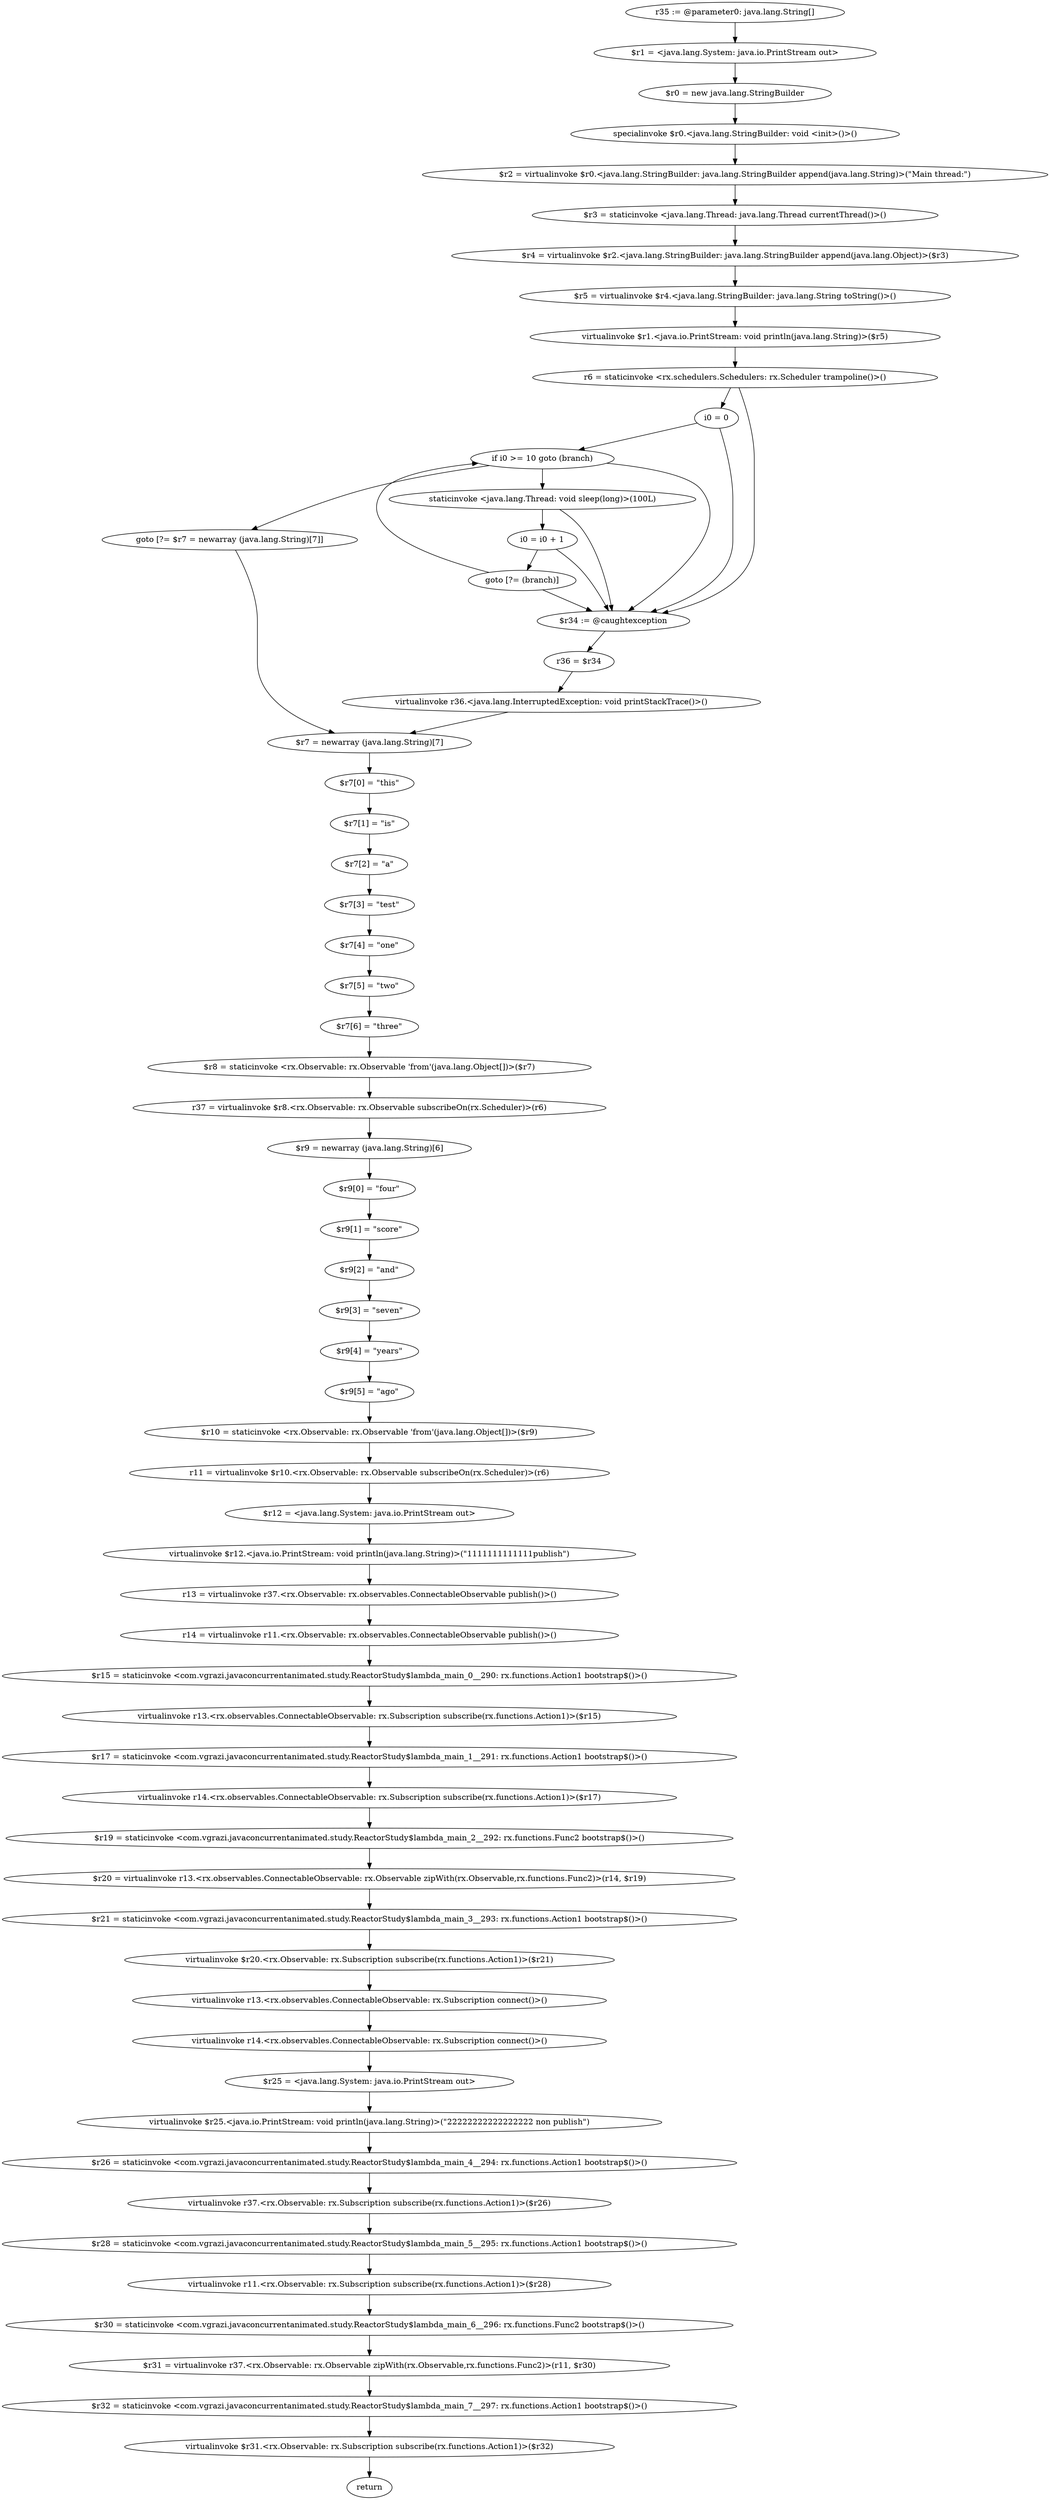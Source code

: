 digraph "unitGraph" {
    "r35 := @parameter0: java.lang.String[]"
    "$r1 = <java.lang.System: java.io.PrintStream out>"
    "$r0 = new java.lang.StringBuilder"
    "specialinvoke $r0.<java.lang.StringBuilder: void <init>()>()"
    "$r2 = virtualinvoke $r0.<java.lang.StringBuilder: java.lang.StringBuilder append(java.lang.String)>(\"Main thread:\")"
    "$r3 = staticinvoke <java.lang.Thread: java.lang.Thread currentThread()>()"
    "$r4 = virtualinvoke $r2.<java.lang.StringBuilder: java.lang.StringBuilder append(java.lang.Object)>($r3)"
    "$r5 = virtualinvoke $r4.<java.lang.StringBuilder: java.lang.String toString()>()"
    "virtualinvoke $r1.<java.io.PrintStream: void println(java.lang.String)>($r5)"
    "r6 = staticinvoke <rx.schedulers.Schedulers: rx.Scheduler trampoline()>()"
    "i0 = 0"
    "if i0 >= 10 goto (branch)"
    "staticinvoke <java.lang.Thread: void sleep(long)>(100L)"
    "i0 = i0 + 1"
    "goto [?= (branch)]"
    "goto [?= $r7 = newarray (java.lang.String)[7]]"
    "$r34 := @caughtexception"
    "r36 = $r34"
    "virtualinvoke r36.<java.lang.InterruptedException: void printStackTrace()>()"
    "$r7 = newarray (java.lang.String)[7]"
    "$r7[0] = \"this\""
    "$r7[1] = \"is\""
    "$r7[2] = \"a\""
    "$r7[3] = \"test\""
    "$r7[4] = \"one\""
    "$r7[5] = \"two\""
    "$r7[6] = \"three\""
    "$r8 = staticinvoke <rx.Observable: rx.Observable 'from'(java.lang.Object[])>($r7)"
    "r37 = virtualinvoke $r8.<rx.Observable: rx.Observable subscribeOn(rx.Scheduler)>(r6)"
    "$r9 = newarray (java.lang.String)[6]"
    "$r9[0] = \"four\""
    "$r9[1] = \"score\""
    "$r9[2] = \"and\""
    "$r9[3] = \"seven\""
    "$r9[4] = \"years\""
    "$r9[5] = \"ago\""
    "$r10 = staticinvoke <rx.Observable: rx.Observable 'from'(java.lang.Object[])>($r9)"
    "r11 = virtualinvoke $r10.<rx.Observable: rx.Observable subscribeOn(rx.Scheduler)>(r6)"
    "$r12 = <java.lang.System: java.io.PrintStream out>"
    "virtualinvoke $r12.<java.io.PrintStream: void println(java.lang.String)>(\"1111111111111publish\")"
    "r13 = virtualinvoke r37.<rx.Observable: rx.observables.ConnectableObservable publish()>()"
    "r14 = virtualinvoke r11.<rx.Observable: rx.observables.ConnectableObservable publish()>()"
    "$r15 = staticinvoke <com.vgrazi.javaconcurrentanimated.study.ReactorStudy$lambda_main_0__290: rx.functions.Action1 bootstrap$()>()"
    "virtualinvoke r13.<rx.observables.ConnectableObservable: rx.Subscription subscribe(rx.functions.Action1)>($r15)"
    "$r17 = staticinvoke <com.vgrazi.javaconcurrentanimated.study.ReactorStudy$lambda_main_1__291: rx.functions.Action1 bootstrap$()>()"
    "virtualinvoke r14.<rx.observables.ConnectableObservable: rx.Subscription subscribe(rx.functions.Action1)>($r17)"
    "$r19 = staticinvoke <com.vgrazi.javaconcurrentanimated.study.ReactorStudy$lambda_main_2__292: rx.functions.Func2 bootstrap$()>()"
    "$r20 = virtualinvoke r13.<rx.observables.ConnectableObservable: rx.Observable zipWith(rx.Observable,rx.functions.Func2)>(r14, $r19)"
    "$r21 = staticinvoke <com.vgrazi.javaconcurrentanimated.study.ReactorStudy$lambda_main_3__293: rx.functions.Action1 bootstrap$()>()"
    "virtualinvoke $r20.<rx.Observable: rx.Subscription subscribe(rx.functions.Action1)>($r21)"
    "virtualinvoke r13.<rx.observables.ConnectableObservable: rx.Subscription connect()>()"
    "virtualinvoke r14.<rx.observables.ConnectableObservable: rx.Subscription connect()>()"
    "$r25 = <java.lang.System: java.io.PrintStream out>"
    "virtualinvoke $r25.<java.io.PrintStream: void println(java.lang.String)>(\"22222222222222222 non publish\")"
    "$r26 = staticinvoke <com.vgrazi.javaconcurrentanimated.study.ReactorStudy$lambda_main_4__294: rx.functions.Action1 bootstrap$()>()"
    "virtualinvoke r37.<rx.Observable: rx.Subscription subscribe(rx.functions.Action1)>($r26)"
    "$r28 = staticinvoke <com.vgrazi.javaconcurrentanimated.study.ReactorStudy$lambda_main_5__295: rx.functions.Action1 bootstrap$()>()"
    "virtualinvoke r11.<rx.Observable: rx.Subscription subscribe(rx.functions.Action1)>($r28)"
    "$r30 = staticinvoke <com.vgrazi.javaconcurrentanimated.study.ReactorStudy$lambda_main_6__296: rx.functions.Func2 bootstrap$()>()"
    "$r31 = virtualinvoke r37.<rx.Observable: rx.Observable zipWith(rx.Observable,rx.functions.Func2)>(r11, $r30)"
    "$r32 = staticinvoke <com.vgrazi.javaconcurrentanimated.study.ReactorStudy$lambda_main_7__297: rx.functions.Action1 bootstrap$()>()"
    "virtualinvoke $r31.<rx.Observable: rx.Subscription subscribe(rx.functions.Action1)>($r32)"
    "return"
    "r35 := @parameter0: java.lang.String[]"->"$r1 = <java.lang.System: java.io.PrintStream out>";
    "$r1 = <java.lang.System: java.io.PrintStream out>"->"$r0 = new java.lang.StringBuilder";
    "$r0 = new java.lang.StringBuilder"->"specialinvoke $r0.<java.lang.StringBuilder: void <init>()>()";
    "specialinvoke $r0.<java.lang.StringBuilder: void <init>()>()"->"$r2 = virtualinvoke $r0.<java.lang.StringBuilder: java.lang.StringBuilder append(java.lang.String)>(\"Main thread:\")";
    "$r2 = virtualinvoke $r0.<java.lang.StringBuilder: java.lang.StringBuilder append(java.lang.String)>(\"Main thread:\")"->"$r3 = staticinvoke <java.lang.Thread: java.lang.Thread currentThread()>()";
    "$r3 = staticinvoke <java.lang.Thread: java.lang.Thread currentThread()>()"->"$r4 = virtualinvoke $r2.<java.lang.StringBuilder: java.lang.StringBuilder append(java.lang.Object)>($r3)";
    "$r4 = virtualinvoke $r2.<java.lang.StringBuilder: java.lang.StringBuilder append(java.lang.Object)>($r3)"->"$r5 = virtualinvoke $r4.<java.lang.StringBuilder: java.lang.String toString()>()";
    "$r5 = virtualinvoke $r4.<java.lang.StringBuilder: java.lang.String toString()>()"->"virtualinvoke $r1.<java.io.PrintStream: void println(java.lang.String)>($r5)";
    "virtualinvoke $r1.<java.io.PrintStream: void println(java.lang.String)>($r5)"->"r6 = staticinvoke <rx.schedulers.Schedulers: rx.Scheduler trampoline()>()";
    "r6 = staticinvoke <rx.schedulers.Schedulers: rx.Scheduler trampoline()>()"->"i0 = 0";
    "r6 = staticinvoke <rx.schedulers.Schedulers: rx.Scheduler trampoline()>()"->"$r34 := @caughtexception";
    "i0 = 0"->"if i0 >= 10 goto (branch)";
    "i0 = 0"->"$r34 := @caughtexception";
    "if i0 >= 10 goto (branch)"->"staticinvoke <java.lang.Thread: void sleep(long)>(100L)";
    "if i0 >= 10 goto (branch)"->"goto [?= $r7 = newarray (java.lang.String)[7]]";
    "if i0 >= 10 goto (branch)"->"$r34 := @caughtexception";
    "staticinvoke <java.lang.Thread: void sleep(long)>(100L)"->"i0 = i0 + 1";
    "staticinvoke <java.lang.Thread: void sleep(long)>(100L)"->"$r34 := @caughtexception";
    "i0 = i0 + 1"->"goto [?= (branch)]";
    "i0 = i0 + 1"->"$r34 := @caughtexception";
    "goto [?= (branch)]"->"if i0 >= 10 goto (branch)";
    "goto [?= (branch)]"->"$r34 := @caughtexception";
    "goto [?= $r7 = newarray (java.lang.String)[7]]"->"$r7 = newarray (java.lang.String)[7]";
    "$r34 := @caughtexception"->"r36 = $r34";
    "r36 = $r34"->"virtualinvoke r36.<java.lang.InterruptedException: void printStackTrace()>()";
    "virtualinvoke r36.<java.lang.InterruptedException: void printStackTrace()>()"->"$r7 = newarray (java.lang.String)[7]";
    "$r7 = newarray (java.lang.String)[7]"->"$r7[0] = \"this\"";
    "$r7[0] = \"this\""->"$r7[1] = \"is\"";
    "$r7[1] = \"is\""->"$r7[2] = \"a\"";
    "$r7[2] = \"a\""->"$r7[3] = \"test\"";
    "$r7[3] = \"test\""->"$r7[4] = \"one\"";
    "$r7[4] = \"one\""->"$r7[5] = \"two\"";
    "$r7[5] = \"two\""->"$r7[6] = \"three\"";
    "$r7[6] = \"three\""->"$r8 = staticinvoke <rx.Observable: rx.Observable 'from'(java.lang.Object[])>($r7)";
    "$r8 = staticinvoke <rx.Observable: rx.Observable 'from'(java.lang.Object[])>($r7)"->"r37 = virtualinvoke $r8.<rx.Observable: rx.Observable subscribeOn(rx.Scheduler)>(r6)";
    "r37 = virtualinvoke $r8.<rx.Observable: rx.Observable subscribeOn(rx.Scheduler)>(r6)"->"$r9 = newarray (java.lang.String)[6]";
    "$r9 = newarray (java.lang.String)[6]"->"$r9[0] = \"four\"";
    "$r9[0] = \"four\""->"$r9[1] = \"score\"";
    "$r9[1] = \"score\""->"$r9[2] = \"and\"";
    "$r9[2] = \"and\""->"$r9[3] = \"seven\"";
    "$r9[3] = \"seven\""->"$r9[4] = \"years\"";
    "$r9[4] = \"years\""->"$r9[5] = \"ago\"";
    "$r9[5] = \"ago\""->"$r10 = staticinvoke <rx.Observable: rx.Observable 'from'(java.lang.Object[])>($r9)";
    "$r10 = staticinvoke <rx.Observable: rx.Observable 'from'(java.lang.Object[])>($r9)"->"r11 = virtualinvoke $r10.<rx.Observable: rx.Observable subscribeOn(rx.Scheduler)>(r6)";
    "r11 = virtualinvoke $r10.<rx.Observable: rx.Observable subscribeOn(rx.Scheduler)>(r6)"->"$r12 = <java.lang.System: java.io.PrintStream out>";
    "$r12 = <java.lang.System: java.io.PrintStream out>"->"virtualinvoke $r12.<java.io.PrintStream: void println(java.lang.String)>(\"1111111111111publish\")";
    "virtualinvoke $r12.<java.io.PrintStream: void println(java.lang.String)>(\"1111111111111publish\")"->"r13 = virtualinvoke r37.<rx.Observable: rx.observables.ConnectableObservable publish()>()";
    "r13 = virtualinvoke r37.<rx.Observable: rx.observables.ConnectableObservable publish()>()"->"r14 = virtualinvoke r11.<rx.Observable: rx.observables.ConnectableObservable publish()>()";
    "r14 = virtualinvoke r11.<rx.Observable: rx.observables.ConnectableObservable publish()>()"->"$r15 = staticinvoke <com.vgrazi.javaconcurrentanimated.study.ReactorStudy$lambda_main_0__290: rx.functions.Action1 bootstrap$()>()";
    "$r15 = staticinvoke <com.vgrazi.javaconcurrentanimated.study.ReactorStudy$lambda_main_0__290: rx.functions.Action1 bootstrap$()>()"->"virtualinvoke r13.<rx.observables.ConnectableObservable: rx.Subscription subscribe(rx.functions.Action1)>($r15)";
    "virtualinvoke r13.<rx.observables.ConnectableObservable: rx.Subscription subscribe(rx.functions.Action1)>($r15)"->"$r17 = staticinvoke <com.vgrazi.javaconcurrentanimated.study.ReactorStudy$lambda_main_1__291: rx.functions.Action1 bootstrap$()>()";
    "$r17 = staticinvoke <com.vgrazi.javaconcurrentanimated.study.ReactorStudy$lambda_main_1__291: rx.functions.Action1 bootstrap$()>()"->"virtualinvoke r14.<rx.observables.ConnectableObservable: rx.Subscription subscribe(rx.functions.Action1)>($r17)";
    "virtualinvoke r14.<rx.observables.ConnectableObservable: rx.Subscription subscribe(rx.functions.Action1)>($r17)"->"$r19 = staticinvoke <com.vgrazi.javaconcurrentanimated.study.ReactorStudy$lambda_main_2__292: rx.functions.Func2 bootstrap$()>()";
    "$r19 = staticinvoke <com.vgrazi.javaconcurrentanimated.study.ReactorStudy$lambda_main_2__292: rx.functions.Func2 bootstrap$()>()"->"$r20 = virtualinvoke r13.<rx.observables.ConnectableObservable: rx.Observable zipWith(rx.Observable,rx.functions.Func2)>(r14, $r19)";
    "$r20 = virtualinvoke r13.<rx.observables.ConnectableObservable: rx.Observable zipWith(rx.Observable,rx.functions.Func2)>(r14, $r19)"->"$r21 = staticinvoke <com.vgrazi.javaconcurrentanimated.study.ReactorStudy$lambda_main_3__293: rx.functions.Action1 bootstrap$()>()";
    "$r21 = staticinvoke <com.vgrazi.javaconcurrentanimated.study.ReactorStudy$lambda_main_3__293: rx.functions.Action1 bootstrap$()>()"->"virtualinvoke $r20.<rx.Observable: rx.Subscription subscribe(rx.functions.Action1)>($r21)";
    "virtualinvoke $r20.<rx.Observable: rx.Subscription subscribe(rx.functions.Action1)>($r21)"->"virtualinvoke r13.<rx.observables.ConnectableObservable: rx.Subscription connect()>()";
    "virtualinvoke r13.<rx.observables.ConnectableObservable: rx.Subscription connect()>()"->"virtualinvoke r14.<rx.observables.ConnectableObservable: rx.Subscription connect()>()";
    "virtualinvoke r14.<rx.observables.ConnectableObservable: rx.Subscription connect()>()"->"$r25 = <java.lang.System: java.io.PrintStream out>";
    "$r25 = <java.lang.System: java.io.PrintStream out>"->"virtualinvoke $r25.<java.io.PrintStream: void println(java.lang.String)>(\"22222222222222222 non publish\")";
    "virtualinvoke $r25.<java.io.PrintStream: void println(java.lang.String)>(\"22222222222222222 non publish\")"->"$r26 = staticinvoke <com.vgrazi.javaconcurrentanimated.study.ReactorStudy$lambda_main_4__294: rx.functions.Action1 bootstrap$()>()";
    "$r26 = staticinvoke <com.vgrazi.javaconcurrentanimated.study.ReactorStudy$lambda_main_4__294: rx.functions.Action1 bootstrap$()>()"->"virtualinvoke r37.<rx.Observable: rx.Subscription subscribe(rx.functions.Action1)>($r26)";
    "virtualinvoke r37.<rx.Observable: rx.Subscription subscribe(rx.functions.Action1)>($r26)"->"$r28 = staticinvoke <com.vgrazi.javaconcurrentanimated.study.ReactorStudy$lambda_main_5__295: rx.functions.Action1 bootstrap$()>()";
    "$r28 = staticinvoke <com.vgrazi.javaconcurrentanimated.study.ReactorStudy$lambda_main_5__295: rx.functions.Action1 bootstrap$()>()"->"virtualinvoke r11.<rx.Observable: rx.Subscription subscribe(rx.functions.Action1)>($r28)";
    "virtualinvoke r11.<rx.Observable: rx.Subscription subscribe(rx.functions.Action1)>($r28)"->"$r30 = staticinvoke <com.vgrazi.javaconcurrentanimated.study.ReactorStudy$lambda_main_6__296: rx.functions.Func2 bootstrap$()>()";
    "$r30 = staticinvoke <com.vgrazi.javaconcurrentanimated.study.ReactorStudy$lambda_main_6__296: rx.functions.Func2 bootstrap$()>()"->"$r31 = virtualinvoke r37.<rx.Observable: rx.Observable zipWith(rx.Observable,rx.functions.Func2)>(r11, $r30)";
    "$r31 = virtualinvoke r37.<rx.Observable: rx.Observable zipWith(rx.Observable,rx.functions.Func2)>(r11, $r30)"->"$r32 = staticinvoke <com.vgrazi.javaconcurrentanimated.study.ReactorStudy$lambda_main_7__297: rx.functions.Action1 bootstrap$()>()";
    "$r32 = staticinvoke <com.vgrazi.javaconcurrentanimated.study.ReactorStudy$lambda_main_7__297: rx.functions.Action1 bootstrap$()>()"->"virtualinvoke $r31.<rx.Observable: rx.Subscription subscribe(rx.functions.Action1)>($r32)";
    "virtualinvoke $r31.<rx.Observable: rx.Subscription subscribe(rx.functions.Action1)>($r32)"->"return";
}
